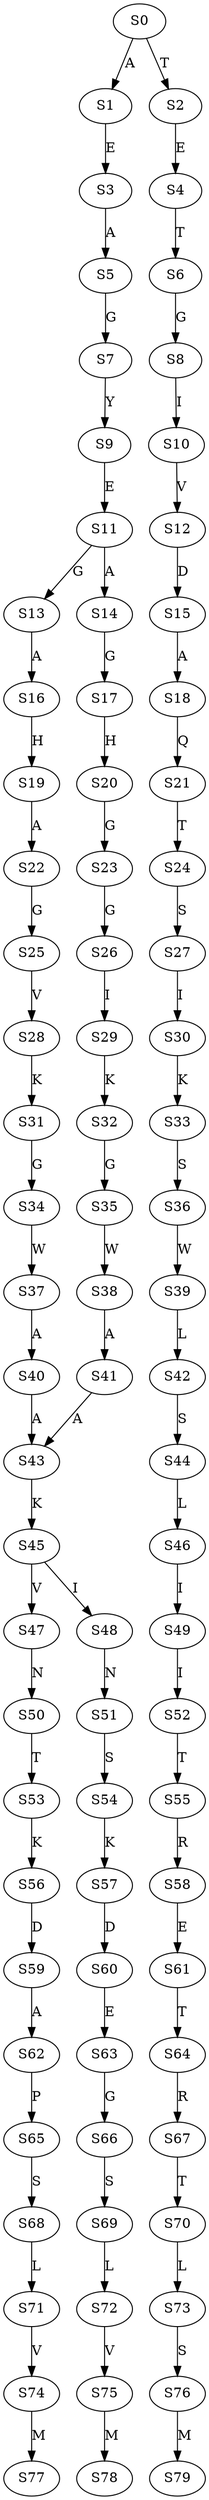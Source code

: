 strict digraph  {
	S0 -> S1 [ label = A ];
	S0 -> S2 [ label = T ];
	S1 -> S3 [ label = E ];
	S2 -> S4 [ label = E ];
	S3 -> S5 [ label = A ];
	S4 -> S6 [ label = T ];
	S5 -> S7 [ label = G ];
	S6 -> S8 [ label = G ];
	S7 -> S9 [ label = Y ];
	S8 -> S10 [ label = I ];
	S9 -> S11 [ label = E ];
	S10 -> S12 [ label = V ];
	S11 -> S13 [ label = G ];
	S11 -> S14 [ label = A ];
	S12 -> S15 [ label = D ];
	S13 -> S16 [ label = A ];
	S14 -> S17 [ label = G ];
	S15 -> S18 [ label = A ];
	S16 -> S19 [ label = H ];
	S17 -> S20 [ label = H ];
	S18 -> S21 [ label = Q ];
	S19 -> S22 [ label = A ];
	S20 -> S23 [ label = G ];
	S21 -> S24 [ label = T ];
	S22 -> S25 [ label = G ];
	S23 -> S26 [ label = G ];
	S24 -> S27 [ label = S ];
	S25 -> S28 [ label = V ];
	S26 -> S29 [ label = I ];
	S27 -> S30 [ label = I ];
	S28 -> S31 [ label = K ];
	S29 -> S32 [ label = K ];
	S30 -> S33 [ label = K ];
	S31 -> S34 [ label = G ];
	S32 -> S35 [ label = G ];
	S33 -> S36 [ label = S ];
	S34 -> S37 [ label = W ];
	S35 -> S38 [ label = W ];
	S36 -> S39 [ label = W ];
	S37 -> S40 [ label = A ];
	S38 -> S41 [ label = A ];
	S39 -> S42 [ label = L ];
	S40 -> S43 [ label = A ];
	S41 -> S43 [ label = A ];
	S42 -> S44 [ label = S ];
	S43 -> S45 [ label = K ];
	S44 -> S46 [ label = L ];
	S45 -> S47 [ label = V ];
	S45 -> S48 [ label = I ];
	S46 -> S49 [ label = I ];
	S47 -> S50 [ label = N ];
	S48 -> S51 [ label = N ];
	S49 -> S52 [ label = I ];
	S50 -> S53 [ label = T ];
	S51 -> S54 [ label = S ];
	S52 -> S55 [ label = T ];
	S53 -> S56 [ label = K ];
	S54 -> S57 [ label = K ];
	S55 -> S58 [ label = R ];
	S56 -> S59 [ label = D ];
	S57 -> S60 [ label = D ];
	S58 -> S61 [ label = E ];
	S59 -> S62 [ label = A ];
	S60 -> S63 [ label = E ];
	S61 -> S64 [ label = T ];
	S62 -> S65 [ label = P ];
	S63 -> S66 [ label = G ];
	S64 -> S67 [ label = R ];
	S65 -> S68 [ label = S ];
	S66 -> S69 [ label = S ];
	S67 -> S70 [ label = T ];
	S68 -> S71 [ label = L ];
	S69 -> S72 [ label = L ];
	S70 -> S73 [ label = L ];
	S71 -> S74 [ label = V ];
	S72 -> S75 [ label = V ];
	S73 -> S76 [ label = S ];
	S74 -> S77 [ label = M ];
	S75 -> S78 [ label = M ];
	S76 -> S79 [ label = M ];
}
